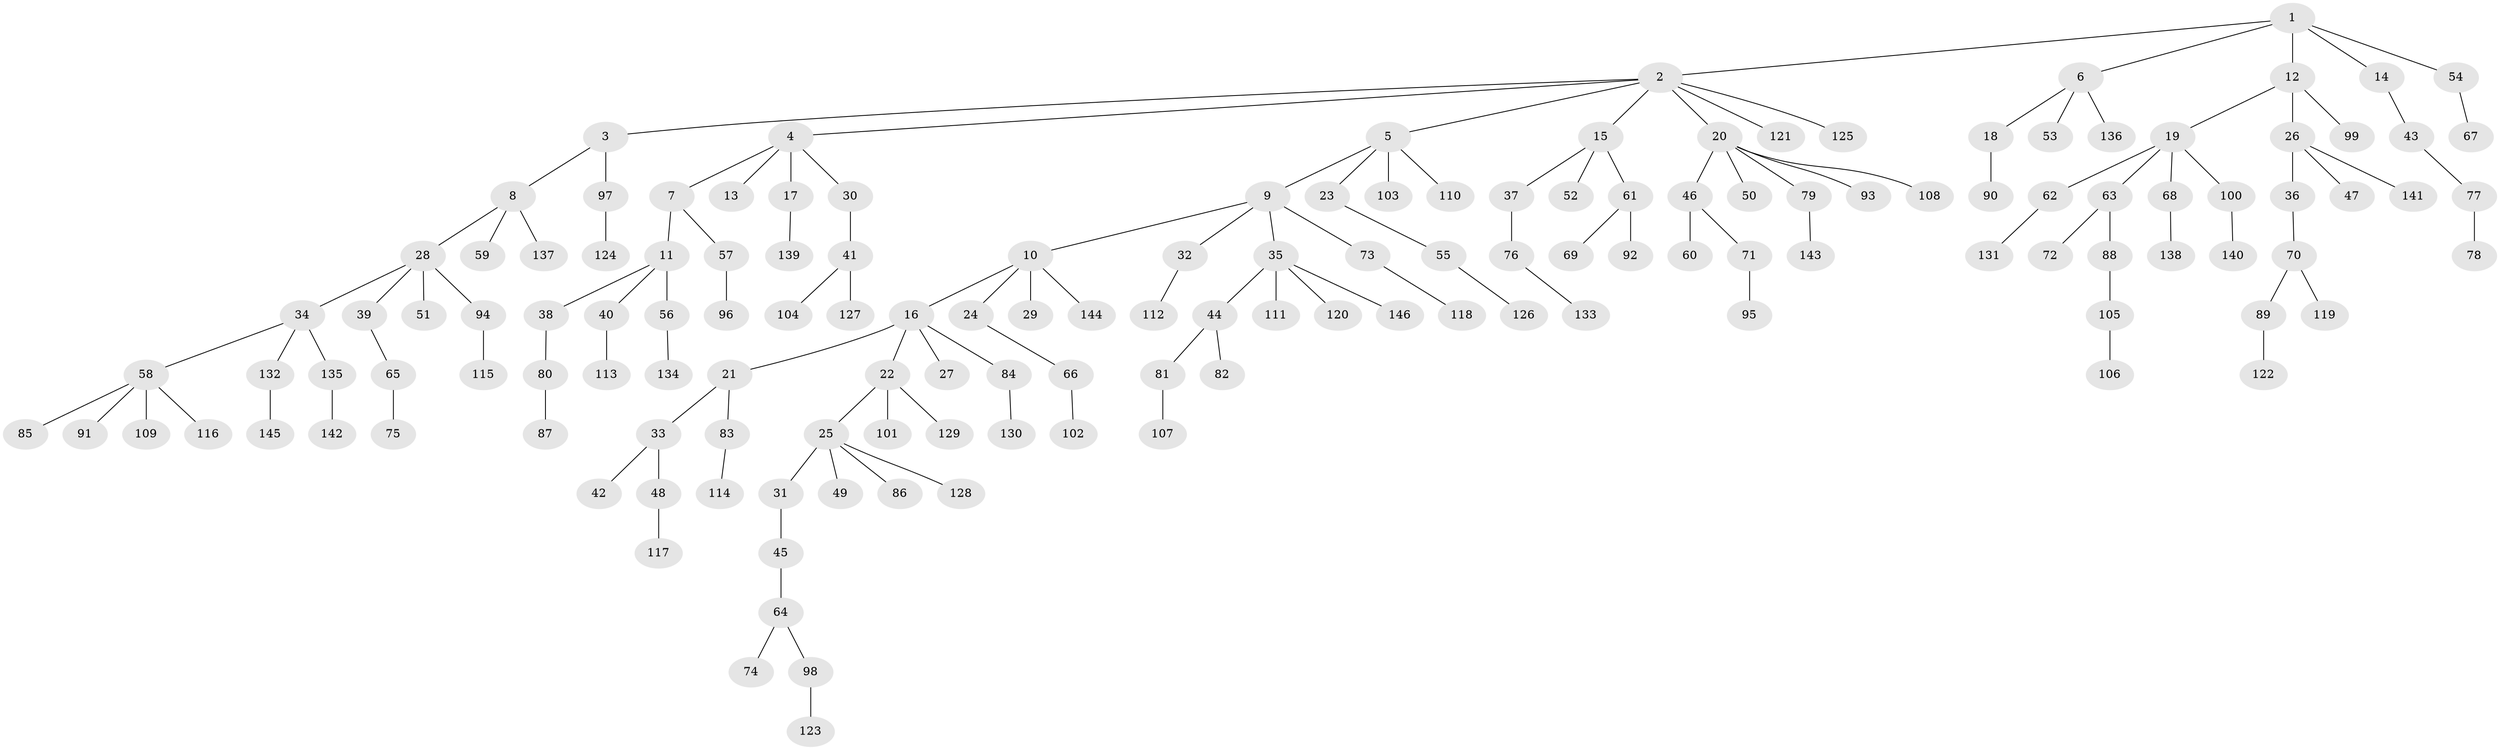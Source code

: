 // coarse degree distribution, {4: 0.10344827586206896, 1: 0.5344827586206896, 5: 0.017241379310344827, 2: 0.15517241379310345, 3: 0.1724137931034483, 6: 0.017241379310344827}
// Generated by graph-tools (version 1.1) at 2025/37/03/04/25 23:37:26]
// undirected, 146 vertices, 145 edges
graph export_dot {
  node [color=gray90,style=filled];
  1;
  2;
  3;
  4;
  5;
  6;
  7;
  8;
  9;
  10;
  11;
  12;
  13;
  14;
  15;
  16;
  17;
  18;
  19;
  20;
  21;
  22;
  23;
  24;
  25;
  26;
  27;
  28;
  29;
  30;
  31;
  32;
  33;
  34;
  35;
  36;
  37;
  38;
  39;
  40;
  41;
  42;
  43;
  44;
  45;
  46;
  47;
  48;
  49;
  50;
  51;
  52;
  53;
  54;
  55;
  56;
  57;
  58;
  59;
  60;
  61;
  62;
  63;
  64;
  65;
  66;
  67;
  68;
  69;
  70;
  71;
  72;
  73;
  74;
  75;
  76;
  77;
  78;
  79;
  80;
  81;
  82;
  83;
  84;
  85;
  86;
  87;
  88;
  89;
  90;
  91;
  92;
  93;
  94;
  95;
  96;
  97;
  98;
  99;
  100;
  101;
  102;
  103;
  104;
  105;
  106;
  107;
  108;
  109;
  110;
  111;
  112;
  113;
  114;
  115;
  116;
  117;
  118;
  119;
  120;
  121;
  122;
  123;
  124;
  125;
  126;
  127;
  128;
  129;
  130;
  131;
  132;
  133;
  134;
  135;
  136;
  137;
  138;
  139;
  140;
  141;
  142;
  143;
  144;
  145;
  146;
  1 -- 2;
  1 -- 6;
  1 -- 12;
  1 -- 14;
  1 -- 54;
  2 -- 3;
  2 -- 4;
  2 -- 5;
  2 -- 15;
  2 -- 20;
  2 -- 121;
  2 -- 125;
  3 -- 8;
  3 -- 97;
  4 -- 7;
  4 -- 13;
  4 -- 17;
  4 -- 30;
  5 -- 9;
  5 -- 23;
  5 -- 103;
  5 -- 110;
  6 -- 18;
  6 -- 53;
  6 -- 136;
  7 -- 11;
  7 -- 57;
  8 -- 28;
  8 -- 59;
  8 -- 137;
  9 -- 10;
  9 -- 32;
  9 -- 35;
  9 -- 73;
  10 -- 16;
  10 -- 24;
  10 -- 29;
  10 -- 144;
  11 -- 38;
  11 -- 40;
  11 -- 56;
  12 -- 19;
  12 -- 26;
  12 -- 99;
  14 -- 43;
  15 -- 37;
  15 -- 52;
  15 -- 61;
  16 -- 21;
  16 -- 22;
  16 -- 27;
  16 -- 84;
  17 -- 139;
  18 -- 90;
  19 -- 62;
  19 -- 63;
  19 -- 68;
  19 -- 100;
  20 -- 46;
  20 -- 50;
  20 -- 79;
  20 -- 93;
  20 -- 108;
  21 -- 33;
  21 -- 83;
  22 -- 25;
  22 -- 101;
  22 -- 129;
  23 -- 55;
  24 -- 66;
  25 -- 31;
  25 -- 49;
  25 -- 86;
  25 -- 128;
  26 -- 36;
  26 -- 47;
  26 -- 141;
  28 -- 34;
  28 -- 39;
  28 -- 51;
  28 -- 94;
  30 -- 41;
  31 -- 45;
  32 -- 112;
  33 -- 42;
  33 -- 48;
  34 -- 58;
  34 -- 132;
  34 -- 135;
  35 -- 44;
  35 -- 111;
  35 -- 120;
  35 -- 146;
  36 -- 70;
  37 -- 76;
  38 -- 80;
  39 -- 65;
  40 -- 113;
  41 -- 104;
  41 -- 127;
  43 -- 77;
  44 -- 81;
  44 -- 82;
  45 -- 64;
  46 -- 60;
  46 -- 71;
  48 -- 117;
  54 -- 67;
  55 -- 126;
  56 -- 134;
  57 -- 96;
  58 -- 85;
  58 -- 91;
  58 -- 109;
  58 -- 116;
  61 -- 69;
  61 -- 92;
  62 -- 131;
  63 -- 72;
  63 -- 88;
  64 -- 74;
  64 -- 98;
  65 -- 75;
  66 -- 102;
  68 -- 138;
  70 -- 89;
  70 -- 119;
  71 -- 95;
  73 -- 118;
  76 -- 133;
  77 -- 78;
  79 -- 143;
  80 -- 87;
  81 -- 107;
  83 -- 114;
  84 -- 130;
  88 -- 105;
  89 -- 122;
  94 -- 115;
  97 -- 124;
  98 -- 123;
  100 -- 140;
  105 -- 106;
  132 -- 145;
  135 -- 142;
}
